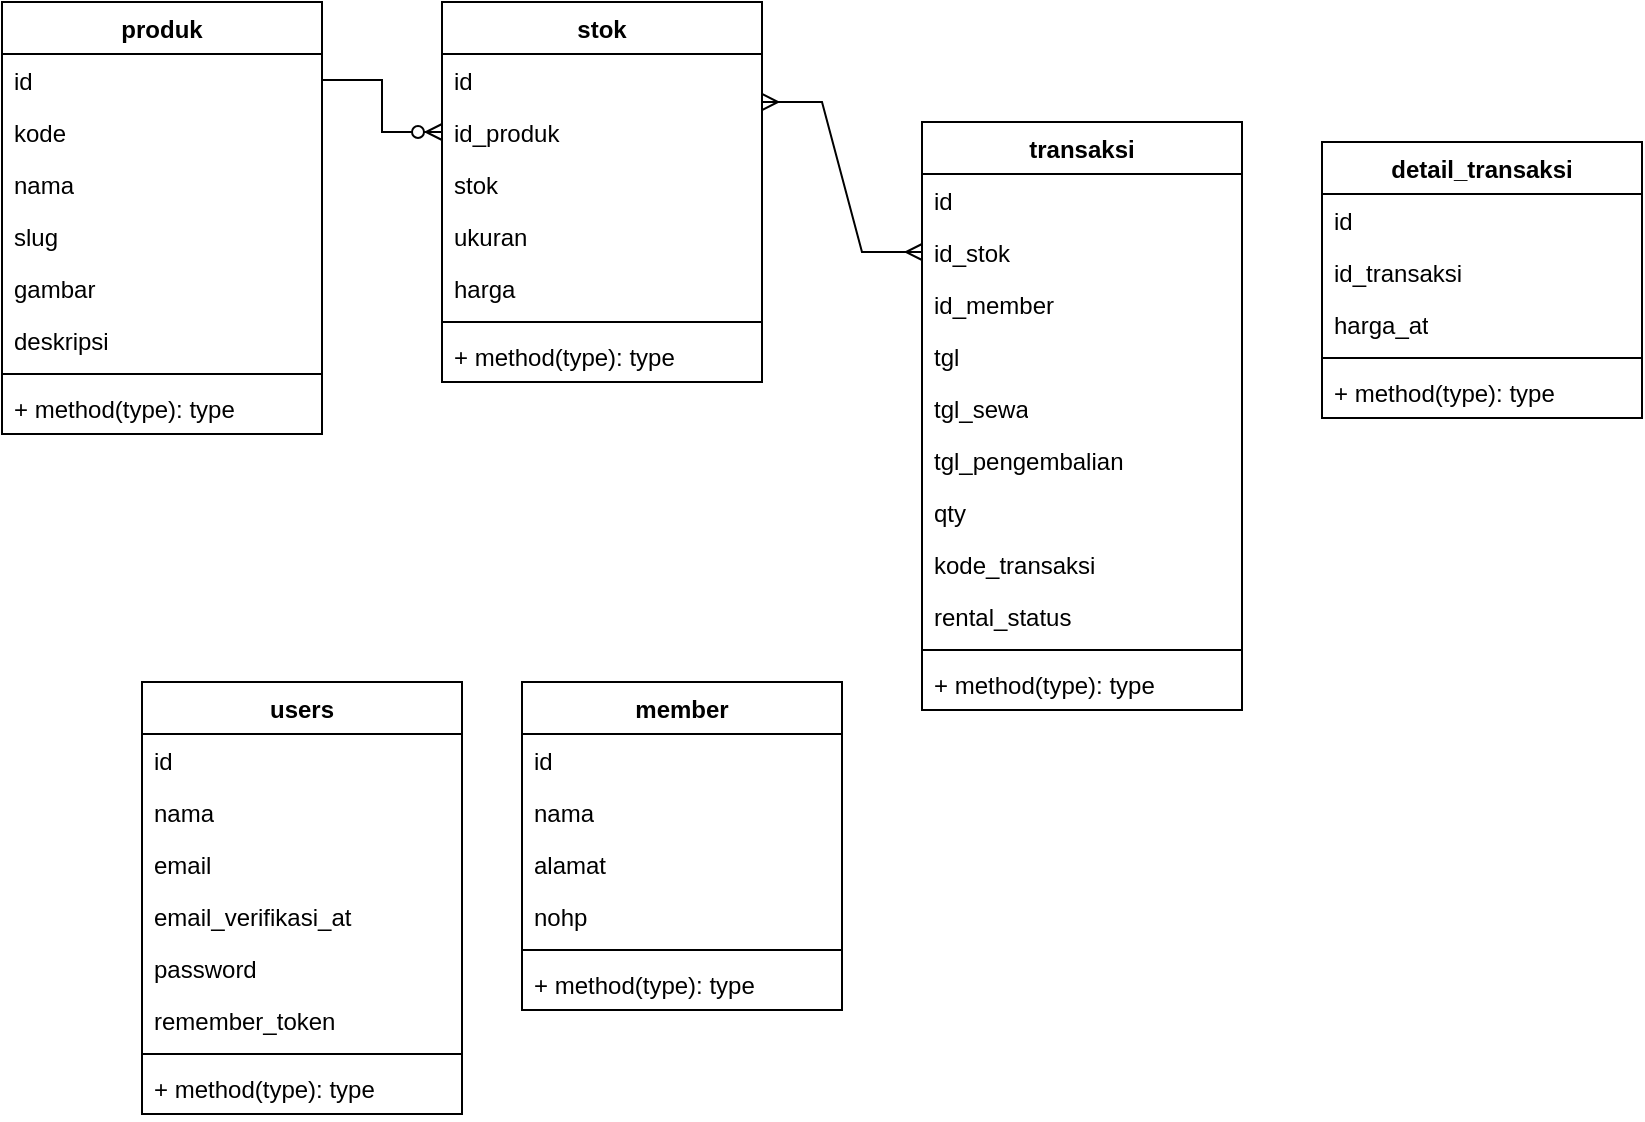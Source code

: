 <mxfile version="24.0.6" type="github">
  <diagram name="Page-1" id="oyviDPr4gYspWXBhJde-">
    <mxGraphModel dx="832" dy="481" grid="1" gridSize="10" guides="1" tooltips="1" connect="1" arrows="1" fold="1" page="1" pageScale="1" pageWidth="850" pageHeight="1100" math="0" shadow="0">
      <root>
        <mxCell id="0" />
        <mxCell id="1" parent="0" />
        <mxCell id="TkhByso_9FaQ8m0_snmu-1" value="produk" style="swimlane;fontStyle=1;align=center;verticalAlign=top;childLayout=stackLayout;horizontal=1;startSize=26;horizontalStack=0;resizeParent=1;resizeParentMax=0;resizeLast=0;collapsible=1;marginBottom=0;whiteSpace=wrap;html=1;" parent="1" vertex="1">
          <mxGeometry y="140" width="160" height="216" as="geometry" />
        </mxCell>
        <mxCell id="TkhByso_9FaQ8m0_snmu-5" value="id" style="text;strokeColor=none;fillColor=none;align=left;verticalAlign=top;spacingLeft=4;spacingRight=4;overflow=hidden;rotatable=0;points=[[0,0.5],[1,0.5]];portConstraint=eastwest;whiteSpace=wrap;html=1;" parent="TkhByso_9FaQ8m0_snmu-1" vertex="1">
          <mxGeometry y="26" width="160" height="26" as="geometry" />
        </mxCell>
        <mxCell id="TkhByso_9FaQ8m0_snmu-12" value="kode" style="text;strokeColor=none;fillColor=none;align=left;verticalAlign=top;spacingLeft=4;spacingRight=4;overflow=hidden;rotatable=0;points=[[0,0.5],[1,0.5]];portConstraint=eastwest;whiteSpace=wrap;html=1;" parent="TkhByso_9FaQ8m0_snmu-1" vertex="1">
          <mxGeometry y="52" width="160" height="26" as="geometry" />
        </mxCell>
        <mxCell id="TkhByso_9FaQ8m0_snmu-6" value="nama" style="text;strokeColor=none;fillColor=none;align=left;verticalAlign=top;spacingLeft=4;spacingRight=4;overflow=hidden;rotatable=0;points=[[0,0.5],[1,0.5]];portConstraint=eastwest;whiteSpace=wrap;html=1;" parent="TkhByso_9FaQ8m0_snmu-1" vertex="1">
          <mxGeometry y="78" width="160" height="26" as="geometry" />
        </mxCell>
        <mxCell id="TkhByso_9FaQ8m0_snmu-11" value="slug" style="text;strokeColor=none;fillColor=none;align=left;verticalAlign=top;spacingLeft=4;spacingRight=4;overflow=hidden;rotatable=0;points=[[0,0.5],[1,0.5]];portConstraint=eastwest;whiteSpace=wrap;html=1;" parent="TkhByso_9FaQ8m0_snmu-1" vertex="1">
          <mxGeometry y="104" width="160" height="26" as="geometry" />
        </mxCell>
        <mxCell id="Tw9svKgCDqZKY9VieszA-18" value="gambar" style="text;strokeColor=none;fillColor=none;align=left;verticalAlign=top;spacingLeft=4;spacingRight=4;overflow=hidden;rotatable=0;points=[[0,0.5],[1,0.5]];portConstraint=eastwest;whiteSpace=wrap;html=1;" parent="TkhByso_9FaQ8m0_snmu-1" vertex="1">
          <mxGeometry y="130" width="160" height="26" as="geometry" />
        </mxCell>
        <mxCell id="TkhByso_9FaQ8m0_snmu-2" value="deskripsi" style="text;strokeColor=none;fillColor=none;align=left;verticalAlign=top;spacingLeft=4;spacingRight=4;overflow=hidden;rotatable=0;points=[[0,0.5],[1,0.5]];portConstraint=eastwest;whiteSpace=wrap;html=1;" parent="TkhByso_9FaQ8m0_snmu-1" vertex="1">
          <mxGeometry y="156" width="160" height="26" as="geometry" />
        </mxCell>
        <mxCell id="TkhByso_9FaQ8m0_snmu-3" value="" style="line;strokeWidth=1;fillColor=none;align=left;verticalAlign=middle;spacingTop=-1;spacingLeft=3;spacingRight=3;rotatable=0;labelPosition=right;points=[];portConstraint=eastwest;strokeColor=inherit;" parent="TkhByso_9FaQ8m0_snmu-1" vertex="1">
          <mxGeometry y="182" width="160" height="8" as="geometry" />
        </mxCell>
        <mxCell id="TkhByso_9FaQ8m0_snmu-4" value="+ method(type): type" style="text;strokeColor=none;fillColor=none;align=left;verticalAlign=top;spacingLeft=4;spacingRight=4;overflow=hidden;rotatable=0;points=[[0,0.5],[1,0.5]];portConstraint=eastwest;whiteSpace=wrap;html=1;" parent="TkhByso_9FaQ8m0_snmu-1" vertex="1">
          <mxGeometry y="190" width="160" height="26" as="geometry" />
        </mxCell>
        <mxCell id="TkhByso_9FaQ8m0_snmu-7" value="stok" style="swimlane;fontStyle=1;align=center;verticalAlign=top;childLayout=stackLayout;horizontal=1;startSize=26;horizontalStack=0;resizeParent=1;resizeParentMax=0;resizeLast=0;collapsible=1;marginBottom=0;whiteSpace=wrap;html=1;" parent="1" vertex="1">
          <mxGeometry x="220" y="140" width="160" height="190" as="geometry" />
        </mxCell>
        <mxCell id="TkhByso_9FaQ8m0_snmu-8" value="id" style="text;strokeColor=none;fillColor=none;align=left;verticalAlign=top;spacingLeft=4;spacingRight=4;overflow=hidden;rotatable=0;points=[[0,0.5],[1,0.5]];portConstraint=eastwest;whiteSpace=wrap;html=1;" parent="TkhByso_9FaQ8m0_snmu-7" vertex="1">
          <mxGeometry y="26" width="160" height="26" as="geometry" />
        </mxCell>
        <mxCell id="TkhByso_9FaQ8m0_snmu-14" value="id_produk" style="text;strokeColor=none;fillColor=none;align=left;verticalAlign=top;spacingLeft=4;spacingRight=4;overflow=hidden;rotatable=0;points=[[0,0.5],[1,0.5]];portConstraint=eastwest;whiteSpace=wrap;html=1;" parent="TkhByso_9FaQ8m0_snmu-7" vertex="1">
          <mxGeometry y="52" width="160" height="26" as="geometry" />
        </mxCell>
        <mxCell id="TkhByso_9FaQ8m0_snmu-15" value="stok" style="text;strokeColor=none;fillColor=none;align=left;verticalAlign=top;spacingLeft=4;spacingRight=4;overflow=hidden;rotatable=0;points=[[0,0.5],[1,0.5]];portConstraint=eastwest;whiteSpace=wrap;html=1;" parent="TkhByso_9FaQ8m0_snmu-7" vertex="1">
          <mxGeometry y="78" width="160" height="26" as="geometry" />
        </mxCell>
        <mxCell id="TkhByso_9FaQ8m0_snmu-13" value="ukuran" style="text;strokeColor=none;fillColor=none;align=left;verticalAlign=top;spacingLeft=4;spacingRight=4;overflow=hidden;rotatable=0;points=[[0,0.5],[1,0.5]];portConstraint=eastwest;whiteSpace=wrap;html=1;" parent="TkhByso_9FaQ8m0_snmu-7" vertex="1">
          <mxGeometry y="104" width="160" height="26" as="geometry" />
        </mxCell>
        <mxCell id="TkhByso_9FaQ8m0_snmu-22" value="harga" style="text;strokeColor=none;fillColor=none;align=left;verticalAlign=top;spacingLeft=4;spacingRight=4;overflow=hidden;rotatable=0;points=[[0,0.5],[1,0.5]];portConstraint=eastwest;whiteSpace=wrap;html=1;" parent="TkhByso_9FaQ8m0_snmu-7" vertex="1">
          <mxGeometry y="130" width="160" height="26" as="geometry" />
        </mxCell>
        <mxCell id="TkhByso_9FaQ8m0_snmu-9" value="" style="line;strokeWidth=1;fillColor=none;align=left;verticalAlign=middle;spacingTop=-1;spacingLeft=3;spacingRight=3;rotatable=0;labelPosition=right;points=[];portConstraint=eastwest;strokeColor=inherit;" parent="TkhByso_9FaQ8m0_snmu-7" vertex="1">
          <mxGeometry y="156" width="160" height="8" as="geometry" />
        </mxCell>
        <mxCell id="TkhByso_9FaQ8m0_snmu-10" value="+ method(type): type" style="text;strokeColor=none;fillColor=none;align=left;verticalAlign=top;spacingLeft=4;spacingRight=4;overflow=hidden;rotatable=0;points=[[0,0.5],[1,0.5]];portConstraint=eastwest;whiteSpace=wrap;html=1;" parent="TkhByso_9FaQ8m0_snmu-7" vertex="1">
          <mxGeometry y="164" width="160" height="26" as="geometry" />
        </mxCell>
        <mxCell id="TkhByso_9FaQ8m0_snmu-16" value="transaksi" style="swimlane;fontStyle=1;align=center;verticalAlign=top;childLayout=stackLayout;horizontal=1;startSize=26;horizontalStack=0;resizeParent=1;resizeParentMax=0;resizeLast=0;collapsible=1;marginBottom=0;whiteSpace=wrap;html=1;" parent="1" vertex="1">
          <mxGeometry x="460" y="200" width="160" height="294" as="geometry" />
        </mxCell>
        <mxCell id="TkhByso_9FaQ8m0_snmu-17" value="id" style="text;strokeColor=none;fillColor=none;align=left;verticalAlign=top;spacingLeft=4;spacingRight=4;overflow=hidden;rotatable=0;points=[[0,0.5],[1,0.5]];portConstraint=eastwest;whiteSpace=wrap;html=1;" parent="TkhByso_9FaQ8m0_snmu-16" vertex="1">
          <mxGeometry y="26" width="160" height="26" as="geometry" />
        </mxCell>
        <mxCell id="TkhByso_9FaQ8m0_snmu-40" value="id_stok" style="text;strokeColor=none;fillColor=none;align=left;verticalAlign=top;spacingLeft=4;spacingRight=4;overflow=hidden;rotatable=0;points=[[0,0.5],[1,0.5]];portConstraint=eastwest;whiteSpace=wrap;html=1;" parent="TkhByso_9FaQ8m0_snmu-16" vertex="1">
          <mxGeometry y="52" width="160" height="26" as="geometry" />
        </mxCell>
        <mxCell id="TkhByso_9FaQ8m0_snmu-21" value="id_member" style="text;strokeColor=none;fillColor=none;align=left;verticalAlign=top;spacingLeft=4;spacingRight=4;overflow=hidden;rotatable=0;points=[[0,0.5],[1,0.5]];portConstraint=eastwest;whiteSpace=wrap;html=1;" parent="TkhByso_9FaQ8m0_snmu-16" vertex="1">
          <mxGeometry y="78" width="160" height="26" as="geometry" />
        </mxCell>
        <mxCell id="Tw9svKgCDqZKY9VieszA-1" value="tgl" style="text;strokeColor=none;fillColor=none;align=left;verticalAlign=top;spacingLeft=4;spacingRight=4;overflow=hidden;rotatable=0;points=[[0,0.5],[1,0.5]];portConstraint=eastwest;whiteSpace=wrap;html=1;" parent="TkhByso_9FaQ8m0_snmu-16" vertex="1">
          <mxGeometry y="104" width="160" height="26" as="geometry" />
        </mxCell>
        <mxCell id="TkhByso_9FaQ8m0_snmu-20" value="tgl_sewa" style="text;strokeColor=none;fillColor=none;align=left;verticalAlign=top;spacingLeft=4;spacingRight=4;overflow=hidden;rotatable=0;points=[[0,0.5],[1,0.5]];portConstraint=eastwest;whiteSpace=wrap;html=1;" parent="TkhByso_9FaQ8m0_snmu-16" vertex="1">
          <mxGeometry y="130" width="160" height="26" as="geometry" />
        </mxCell>
        <mxCell id="TkhByso_9FaQ8m0_snmu-41" value="tgl_pengembalian" style="text;strokeColor=none;fillColor=none;align=left;verticalAlign=top;spacingLeft=4;spacingRight=4;overflow=hidden;rotatable=0;points=[[0,0.5],[1,0.5]];portConstraint=eastwest;whiteSpace=wrap;html=1;" parent="TkhByso_9FaQ8m0_snmu-16" vertex="1">
          <mxGeometry y="156" width="160" height="26" as="geometry" />
        </mxCell>
        <mxCell id="TkhByso_9FaQ8m0_snmu-43" value="qty" style="text;strokeColor=none;fillColor=none;align=left;verticalAlign=top;spacingLeft=4;spacingRight=4;overflow=hidden;rotatable=0;points=[[0,0.5],[1,0.5]];portConstraint=eastwest;whiteSpace=wrap;html=1;" parent="TkhByso_9FaQ8m0_snmu-16" vertex="1">
          <mxGeometry y="182" width="160" height="26" as="geometry" />
        </mxCell>
        <mxCell id="2GLLIkxToDv8N40_O-9Y-1" value="kode_transaksi" style="text;strokeColor=none;fillColor=none;align=left;verticalAlign=top;spacingLeft=4;spacingRight=4;overflow=hidden;rotatable=0;points=[[0,0.5],[1,0.5]];portConstraint=eastwest;whiteSpace=wrap;html=1;" vertex="1" parent="TkhByso_9FaQ8m0_snmu-16">
          <mxGeometry y="208" width="160" height="26" as="geometry" />
        </mxCell>
        <mxCell id="TkhByso_9FaQ8m0_snmu-42" value="rental_status" style="text;strokeColor=none;fillColor=none;align=left;verticalAlign=top;spacingLeft=4;spacingRight=4;overflow=hidden;rotatable=0;points=[[0,0.5],[1,0.5]];portConstraint=eastwest;whiteSpace=wrap;html=1;" parent="TkhByso_9FaQ8m0_snmu-16" vertex="1">
          <mxGeometry y="234" width="160" height="26" as="geometry" />
        </mxCell>
        <mxCell id="TkhByso_9FaQ8m0_snmu-18" value="" style="line;strokeWidth=1;fillColor=none;align=left;verticalAlign=middle;spacingTop=-1;spacingLeft=3;spacingRight=3;rotatable=0;labelPosition=right;points=[];portConstraint=eastwest;strokeColor=inherit;" parent="TkhByso_9FaQ8m0_snmu-16" vertex="1">
          <mxGeometry y="260" width="160" height="8" as="geometry" />
        </mxCell>
        <mxCell id="TkhByso_9FaQ8m0_snmu-19" value="+ method(type): type" style="text;strokeColor=none;fillColor=none;align=left;verticalAlign=top;spacingLeft=4;spacingRight=4;overflow=hidden;rotatable=0;points=[[0,0.5],[1,0.5]];portConstraint=eastwest;whiteSpace=wrap;html=1;" parent="TkhByso_9FaQ8m0_snmu-16" vertex="1">
          <mxGeometry y="268" width="160" height="26" as="geometry" />
        </mxCell>
        <mxCell id="TkhByso_9FaQ8m0_snmu-33" value="member" style="swimlane;fontStyle=1;align=center;verticalAlign=top;childLayout=stackLayout;horizontal=1;startSize=26;horizontalStack=0;resizeParent=1;resizeParentMax=0;resizeLast=0;collapsible=1;marginBottom=0;whiteSpace=wrap;html=1;" parent="1" vertex="1">
          <mxGeometry x="260" y="480" width="160" height="164" as="geometry" />
        </mxCell>
        <mxCell id="TkhByso_9FaQ8m0_snmu-34" value="id" style="text;strokeColor=none;fillColor=none;align=left;verticalAlign=top;spacingLeft=4;spacingRight=4;overflow=hidden;rotatable=0;points=[[0,0.5],[1,0.5]];portConstraint=eastwest;whiteSpace=wrap;html=1;" parent="TkhByso_9FaQ8m0_snmu-33" vertex="1">
          <mxGeometry y="26" width="160" height="26" as="geometry" />
        </mxCell>
        <mxCell id="TkhByso_9FaQ8m0_snmu-38" value="nama" style="text;strokeColor=none;fillColor=none;align=left;verticalAlign=top;spacingLeft=4;spacingRight=4;overflow=hidden;rotatable=0;points=[[0,0.5],[1,0.5]];portConstraint=eastwest;whiteSpace=wrap;html=1;" parent="TkhByso_9FaQ8m0_snmu-33" vertex="1">
          <mxGeometry y="52" width="160" height="26" as="geometry" />
        </mxCell>
        <mxCell id="TkhByso_9FaQ8m0_snmu-39" value="alamat" style="text;strokeColor=none;fillColor=none;align=left;verticalAlign=top;spacingLeft=4;spacingRight=4;overflow=hidden;rotatable=0;points=[[0,0.5],[1,0.5]];portConstraint=eastwest;whiteSpace=wrap;html=1;" parent="TkhByso_9FaQ8m0_snmu-33" vertex="1">
          <mxGeometry y="78" width="160" height="26" as="geometry" />
        </mxCell>
        <mxCell id="TkhByso_9FaQ8m0_snmu-37" value="nohp" style="text;strokeColor=none;fillColor=none;align=left;verticalAlign=top;spacingLeft=4;spacingRight=4;overflow=hidden;rotatable=0;points=[[0,0.5],[1,0.5]];portConstraint=eastwest;whiteSpace=wrap;html=1;" parent="TkhByso_9FaQ8m0_snmu-33" vertex="1">
          <mxGeometry y="104" width="160" height="26" as="geometry" />
        </mxCell>
        <mxCell id="TkhByso_9FaQ8m0_snmu-35" value="" style="line;strokeWidth=1;fillColor=none;align=left;verticalAlign=middle;spacingTop=-1;spacingLeft=3;spacingRight=3;rotatable=0;labelPosition=right;points=[];portConstraint=eastwest;strokeColor=inherit;" parent="TkhByso_9FaQ8m0_snmu-33" vertex="1">
          <mxGeometry y="130" width="160" height="8" as="geometry" />
        </mxCell>
        <mxCell id="TkhByso_9FaQ8m0_snmu-36" value="+ method(type): type" style="text;strokeColor=none;fillColor=none;align=left;verticalAlign=top;spacingLeft=4;spacingRight=4;overflow=hidden;rotatable=0;points=[[0,0.5],[1,0.5]];portConstraint=eastwest;whiteSpace=wrap;html=1;" parent="TkhByso_9FaQ8m0_snmu-33" vertex="1">
          <mxGeometry y="138" width="160" height="26" as="geometry" />
        </mxCell>
        <mxCell id="Tw9svKgCDqZKY9VieszA-2" value="detail_transaksi" style="swimlane;fontStyle=1;align=center;verticalAlign=top;childLayout=stackLayout;horizontal=1;startSize=26;horizontalStack=0;resizeParent=1;resizeParentMax=0;resizeLast=0;collapsible=1;marginBottom=0;whiteSpace=wrap;html=1;" parent="1" vertex="1">
          <mxGeometry x="660" y="210" width="160" height="138" as="geometry" />
        </mxCell>
        <mxCell id="Tw9svKgCDqZKY9VieszA-6" value="id" style="text;strokeColor=none;fillColor=none;align=left;verticalAlign=top;spacingLeft=4;spacingRight=4;overflow=hidden;rotatable=0;points=[[0,0.5],[1,0.5]];portConstraint=eastwest;whiteSpace=wrap;html=1;" parent="Tw9svKgCDqZKY9VieszA-2" vertex="1">
          <mxGeometry y="26" width="160" height="26" as="geometry" />
        </mxCell>
        <mxCell id="Tw9svKgCDqZKY9VieszA-7" value="id_transaksi" style="text;strokeColor=none;fillColor=none;align=left;verticalAlign=top;spacingLeft=4;spacingRight=4;overflow=hidden;rotatable=0;points=[[0,0.5],[1,0.5]];portConstraint=eastwest;whiteSpace=wrap;html=1;" parent="Tw9svKgCDqZKY9VieszA-2" vertex="1">
          <mxGeometry y="52" width="160" height="26" as="geometry" />
        </mxCell>
        <mxCell id="Tw9svKgCDqZKY9VieszA-3" value="harga_at" style="text;strokeColor=none;fillColor=none;align=left;verticalAlign=top;spacingLeft=4;spacingRight=4;overflow=hidden;rotatable=0;points=[[0,0.5],[1,0.5]];portConstraint=eastwest;whiteSpace=wrap;html=1;" parent="Tw9svKgCDqZKY9VieszA-2" vertex="1">
          <mxGeometry y="78" width="160" height="26" as="geometry" />
        </mxCell>
        <mxCell id="Tw9svKgCDqZKY9VieszA-4" value="" style="line;strokeWidth=1;fillColor=none;align=left;verticalAlign=middle;spacingTop=-1;spacingLeft=3;spacingRight=3;rotatable=0;labelPosition=right;points=[];portConstraint=eastwest;strokeColor=inherit;" parent="Tw9svKgCDqZKY9VieszA-2" vertex="1">
          <mxGeometry y="104" width="160" height="8" as="geometry" />
        </mxCell>
        <mxCell id="Tw9svKgCDqZKY9VieszA-5" value="+ method(type): type" style="text;strokeColor=none;fillColor=none;align=left;verticalAlign=top;spacingLeft=4;spacingRight=4;overflow=hidden;rotatable=0;points=[[0,0.5],[1,0.5]];portConstraint=eastwest;whiteSpace=wrap;html=1;" parent="Tw9svKgCDqZKY9VieszA-2" vertex="1">
          <mxGeometry y="112" width="160" height="26" as="geometry" />
        </mxCell>
        <mxCell id="Tw9svKgCDqZKY9VieszA-9" value="users" style="swimlane;fontStyle=1;align=center;verticalAlign=top;childLayout=stackLayout;horizontal=1;startSize=26;horizontalStack=0;resizeParent=1;resizeParentMax=0;resizeLast=0;collapsible=1;marginBottom=0;whiteSpace=wrap;html=1;" parent="1" vertex="1">
          <mxGeometry x="70" y="480" width="160" height="216" as="geometry" />
        </mxCell>
        <mxCell id="Tw9svKgCDqZKY9VieszA-13" value="id" style="text;strokeColor=none;fillColor=none;align=left;verticalAlign=top;spacingLeft=4;spacingRight=4;overflow=hidden;rotatable=0;points=[[0,0.5],[1,0.5]];portConstraint=eastwest;whiteSpace=wrap;html=1;" parent="Tw9svKgCDqZKY9VieszA-9" vertex="1">
          <mxGeometry y="26" width="160" height="26" as="geometry" />
        </mxCell>
        <mxCell id="Tw9svKgCDqZKY9VieszA-15" value="nama" style="text;strokeColor=none;fillColor=none;align=left;verticalAlign=top;spacingLeft=4;spacingRight=4;overflow=hidden;rotatable=0;points=[[0,0.5],[1,0.5]];portConstraint=eastwest;whiteSpace=wrap;html=1;" parent="Tw9svKgCDqZKY9VieszA-9" vertex="1">
          <mxGeometry y="52" width="160" height="26" as="geometry" />
        </mxCell>
        <mxCell id="Tw9svKgCDqZKY9VieszA-16" value="email" style="text;strokeColor=none;fillColor=none;align=left;verticalAlign=top;spacingLeft=4;spacingRight=4;overflow=hidden;rotatable=0;points=[[0,0.5],[1,0.5]];portConstraint=eastwest;whiteSpace=wrap;html=1;" parent="Tw9svKgCDqZKY9VieszA-9" vertex="1">
          <mxGeometry y="78" width="160" height="26" as="geometry" />
        </mxCell>
        <mxCell id="Tw9svKgCDqZKY9VieszA-14" value="email_verifikasi_at" style="text;strokeColor=none;fillColor=none;align=left;verticalAlign=top;spacingLeft=4;spacingRight=4;overflow=hidden;rotatable=0;points=[[0,0.5],[1,0.5]];portConstraint=eastwest;whiteSpace=wrap;html=1;" parent="Tw9svKgCDqZKY9VieszA-9" vertex="1">
          <mxGeometry y="104" width="160" height="26" as="geometry" />
        </mxCell>
        <mxCell id="Tw9svKgCDqZKY9VieszA-10" value="password" style="text;strokeColor=none;fillColor=none;align=left;verticalAlign=top;spacingLeft=4;spacingRight=4;overflow=hidden;rotatable=0;points=[[0,0.5],[1,0.5]];portConstraint=eastwest;whiteSpace=wrap;html=1;" parent="Tw9svKgCDqZKY9VieszA-9" vertex="1">
          <mxGeometry y="130" width="160" height="26" as="geometry" />
        </mxCell>
        <mxCell id="Tw9svKgCDqZKY9VieszA-17" value="remember_token" style="text;strokeColor=none;fillColor=none;align=left;verticalAlign=top;spacingLeft=4;spacingRight=4;overflow=hidden;rotatable=0;points=[[0,0.5],[1,0.5]];portConstraint=eastwest;whiteSpace=wrap;html=1;" parent="Tw9svKgCDqZKY9VieszA-9" vertex="1">
          <mxGeometry y="156" width="160" height="26" as="geometry" />
        </mxCell>
        <mxCell id="Tw9svKgCDqZKY9VieszA-11" value="" style="line;strokeWidth=1;fillColor=none;align=left;verticalAlign=middle;spacingTop=-1;spacingLeft=3;spacingRight=3;rotatable=0;labelPosition=right;points=[];portConstraint=eastwest;strokeColor=inherit;" parent="Tw9svKgCDqZKY9VieszA-9" vertex="1">
          <mxGeometry y="182" width="160" height="8" as="geometry" />
        </mxCell>
        <mxCell id="Tw9svKgCDqZKY9VieszA-12" value="+ method(type): type" style="text;strokeColor=none;fillColor=none;align=left;verticalAlign=top;spacingLeft=4;spacingRight=4;overflow=hidden;rotatable=0;points=[[0,0.5],[1,0.5]];portConstraint=eastwest;whiteSpace=wrap;html=1;" parent="Tw9svKgCDqZKY9VieszA-9" vertex="1">
          <mxGeometry y="190" width="160" height="26" as="geometry" />
        </mxCell>
        <mxCell id="y1fw4OuRdB4lXAKuSMlP-1" value="" style="edgeStyle=entityRelationEdgeStyle;fontSize=12;html=1;endArrow=ERzeroToMany;endFill=1;rounded=0;exitX=1;exitY=0.5;exitDx=0;exitDy=0;entryX=0;entryY=0.5;entryDx=0;entryDy=0;" parent="1" source="TkhByso_9FaQ8m0_snmu-5" target="TkhByso_9FaQ8m0_snmu-14" edge="1">
          <mxGeometry width="100" height="100" relative="1" as="geometry">
            <mxPoint x="180" y="470" as="sourcePoint" />
            <mxPoint x="280" y="370" as="targetPoint" />
          </mxGeometry>
        </mxCell>
        <mxCell id="y1fw4OuRdB4lXAKuSMlP-4" value="" style="edgeStyle=entityRelationEdgeStyle;fontSize=12;html=1;endArrow=ERmany;startArrow=ERmany;rounded=0;exitX=1;exitY=0.923;exitDx=0;exitDy=0;exitPerimeter=0;" parent="1" source="TkhByso_9FaQ8m0_snmu-8" target="TkhByso_9FaQ8m0_snmu-40" edge="1">
          <mxGeometry width="100" height="100" relative="1" as="geometry">
            <mxPoint x="400" y="260" as="sourcePoint" />
            <mxPoint x="500" y="160" as="targetPoint" />
          </mxGeometry>
        </mxCell>
      </root>
    </mxGraphModel>
  </diagram>
</mxfile>
